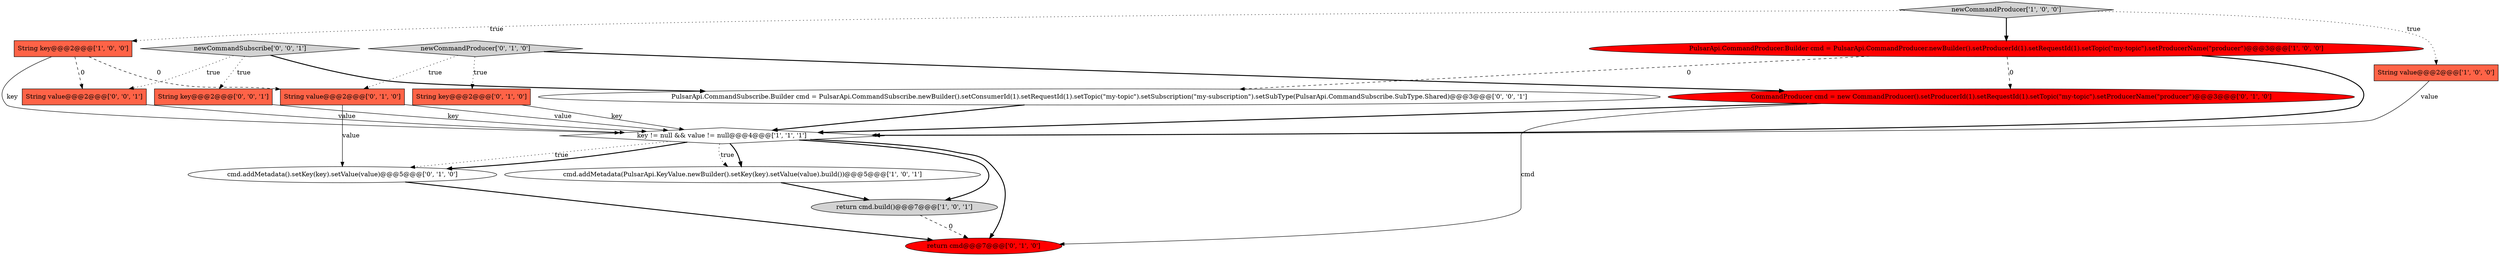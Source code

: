 digraph {
14 [style = filled, label = "newCommandSubscribe['0', '0', '1']", fillcolor = lightgray, shape = diamond image = "AAA0AAABBB3BBB"];
5 [style = filled, label = "String key@@@2@@@['1', '0', '0']", fillcolor = tomato, shape = box image = "AAA1AAABBB1BBB"];
7 [style = filled, label = "String key@@@2@@@['0', '1', '0']", fillcolor = tomato, shape = box image = "AAA0AAABBB2BBB"];
12 [style = filled, label = "cmd.addMetadata().setKey(key).setValue(value)@@@5@@@['0', '1', '0']", fillcolor = white, shape = ellipse image = "AAA0AAABBB2BBB"];
4 [style = filled, label = "String value@@@2@@@['1', '0', '0']", fillcolor = tomato, shape = box image = "AAA0AAABBB1BBB"];
9 [style = filled, label = "newCommandProducer['0', '1', '0']", fillcolor = lightgray, shape = diamond image = "AAA0AAABBB2BBB"];
15 [style = filled, label = "String value@@@2@@@['0', '0', '1']", fillcolor = tomato, shape = box image = "AAA0AAABBB3BBB"];
0 [style = filled, label = "PulsarApi.CommandProducer.Builder cmd = PulsarApi.CommandProducer.newBuilder().setProducerId(1).setRequestId(1).setTopic(\"my-topic\").setProducerName(\"producer\")@@@3@@@['1', '0', '0']", fillcolor = red, shape = ellipse image = "AAA1AAABBB1BBB"];
1 [style = filled, label = "key != null && value != null@@@4@@@['1', '1', '1']", fillcolor = white, shape = diamond image = "AAA0AAABBB1BBB"];
13 [style = filled, label = "String key@@@2@@@['0', '0', '1']", fillcolor = tomato, shape = box image = "AAA0AAABBB3BBB"];
11 [style = filled, label = "CommandProducer cmd = new CommandProducer().setProducerId(1).setRequestId(1).setTopic(\"my-topic\").setProducerName(\"producer\")@@@3@@@['0', '1', '0']", fillcolor = red, shape = ellipse image = "AAA1AAABBB2BBB"];
16 [style = filled, label = "PulsarApi.CommandSubscribe.Builder cmd = PulsarApi.CommandSubscribe.newBuilder().setConsumerId(1).setRequestId(1).setTopic(\"my-topic\").setSubscription(\"my-subscription\").setSubType(PulsarApi.CommandSubscribe.SubType.Shared)@@@3@@@['0', '0', '1']", fillcolor = white, shape = ellipse image = "AAA0AAABBB3BBB"];
8 [style = filled, label = "String value@@@2@@@['0', '1', '0']", fillcolor = tomato, shape = box image = "AAA1AAABBB2BBB"];
6 [style = filled, label = "return cmd.build()@@@7@@@['1', '0', '1']", fillcolor = lightgray, shape = ellipse image = "AAA0AAABBB1BBB"];
2 [style = filled, label = "cmd.addMetadata(PulsarApi.KeyValue.newBuilder().setKey(key).setValue(value).build())@@@5@@@['1', '0', '1']", fillcolor = white, shape = ellipse image = "AAA0AAABBB1BBB"];
10 [style = filled, label = "return cmd@@@7@@@['0', '1', '0']", fillcolor = red, shape = ellipse image = "AAA1AAABBB2BBB"];
3 [style = filled, label = "newCommandProducer['1', '0', '0']", fillcolor = lightgray, shape = diamond image = "AAA0AAABBB1BBB"];
14->16 [style = bold, label=""];
9->11 [style = bold, label=""];
8->1 [style = solid, label="value"];
11->1 [style = bold, label=""];
2->6 [style = bold, label=""];
0->16 [style = dashed, label="0"];
15->1 [style = solid, label="value"];
3->4 [style = dotted, label="true"];
0->11 [style = dashed, label="0"];
7->1 [style = solid, label="key"];
8->12 [style = solid, label="value"];
3->0 [style = bold, label=""];
14->13 [style = dotted, label="true"];
6->10 [style = dashed, label="0"];
9->8 [style = dotted, label="true"];
14->15 [style = dotted, label="true"];
12->10 [style = bold, label=""];
1->6 [style = bold, label=""];
3->5 [style = dotted, label="true"];
16->1 [style = bold, label=""];
0->1 [style = bold, label=""];
1->12 [style = dotted, label="true"];
13->1 [style = solid, label="key"];
1->12 [style = bold, label=""];
5->8 [style = dashed, label="0"];
5->1 [style = solid, label="key"];
1->2 [style = bold, label=""];
9->7 [style = dotted, label="true"];
1->2 [style = dotted, label="true"];
5->15 [style = dashed, label="0"];
11->10 [style = solid, label="cmd"];
1->10 [style = bold, label=""];
4->1 [style = solid, label="value"];
}

